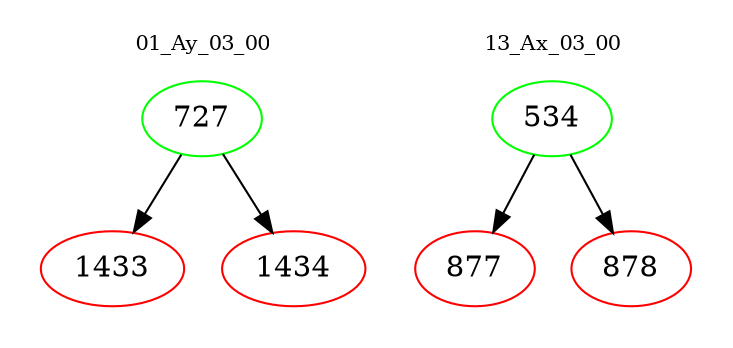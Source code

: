 digraph{
subgraph cluster_0 {
color = white
label = "01_Ay_03_00";
fontsize=10;
T0_727 [label="727", color="green"]
T0_727 -> T0_1433 [color="black"]
T0_1433 [label="1433", color="red"]
T0_727 -> T0_1434 [color="black"]
T0_1434 [label="1434", color="red"]
}
subgraph cluster_1 {
color = white
label = "13_Ax_03_00";
fontsize=10;
T1_534 [label="534", color="green"]
T1_534 -> T1_877 [color="black"]
T1_877 [label="877", color="red"]
T1_534 -> T1_878 [color="black"]
T1_878 [label="878", color="red"]
}
}
